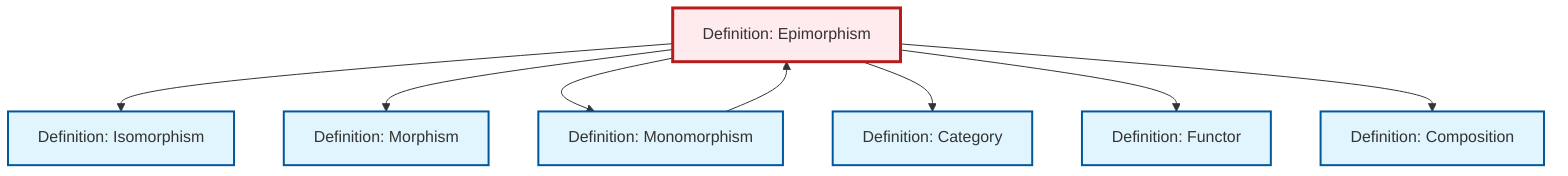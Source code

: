 graph TD
    classDef definition fill:#e1f5fe,stroke:#01579b,stroke-width:2px
    classDef theorem fill:#f3e5f5,stroke:#4a148c,stroke-width:2px
    classDef axiom fill:#fff3e0,stroke:#e65100,stroke-width:2px
    classDef example fill:#e8f5e9,stroke:#1b5e20,stroke-width:2px
    classDef current fill:#ffebee,stroke:#b71c1c,stroke-width:3px
    def-epimorphism["Definition: Epimorphism"]:::definition
    def-functor["Definition: Functor"]:::definition
    def-category["Definition: Category"]:::definition
    def-monomorphism["Definition: Monomorphism"]:::definition
    def-composition["Definition: Composition"]:::definition
    def-morphism["Definition: Morphism"]:::definition
    def-isomorphism["Definition: Isomorphism"]:::definition
    def-epimorphism --> def-isomorphism
    def-epimorphism --> def-morphism
    def-epimorphism --> def-monomorphism
    def-epimorphism --> def-category
    def-epimorphism --> def-functor
    def-monomorphism --> def-epimorphism
    def-epimorphism --> def-composition
    class def-epimorphism current